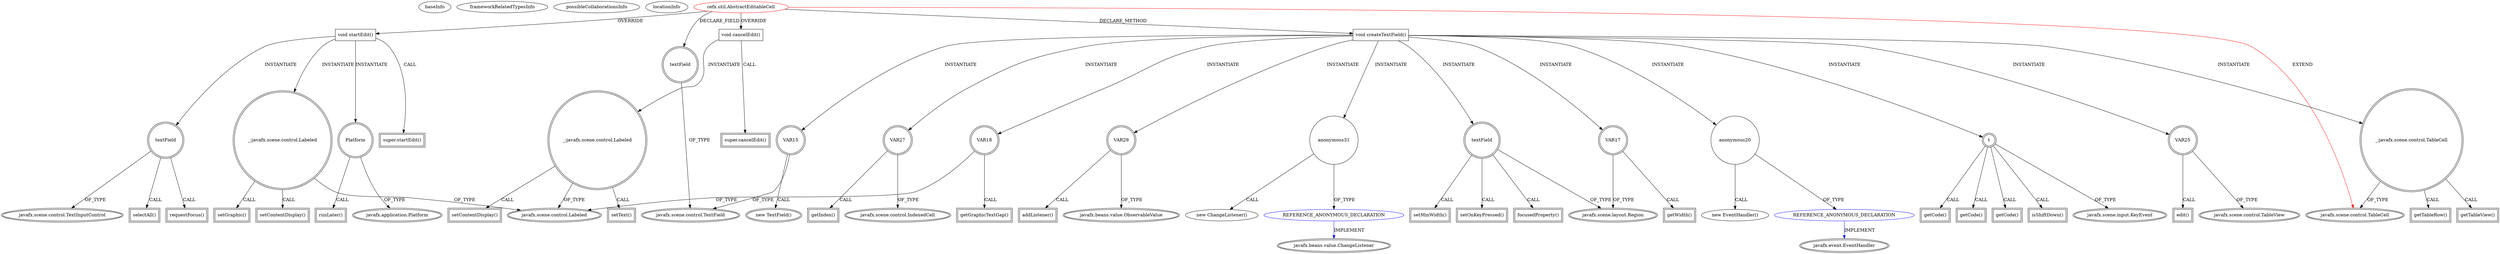 digraph {
baseInfo[graphId=2170,category="extension_graph",isAnonymous=false,possibleRelation=true]
frameworkRelatedTypesInfo[0="javafx.scene.control.TableCell"]
possibleCollaborationsInfo[0="2170~CLIENT_METHOD_DECLARATION-INSTANTIATION-~javafx.scene.control.TableCell ~javafx.event.EventHandler ~false~true",1="2170~CLIENT_METHOD_DECLARATION-INSTANTIATION-~javafx.scene.control.TableCell ~javafx.beans.value.ChangeListener ~false~true"]
locationInfo[projectName="bianconejo-CEFX",filePath="/bianconejo-CEFX/CEFX-master/src/cefx/util/AbstractEditableCell.java",contextSignature="AbstractEditableCell",graphId="2170"]
0[label="cefx.util.AbstractEditableCell",vertexType="ROOT_CLIENT_CLASS_DECLARATION",isFrameworkType=false,color=red]
1[label="javafx.scene.control.TableCell",vertexType="FRAMEWORK_CLASS_TYPE",isFrameworkType=true,peripheries=2]
2[label="textField",vertexType="FIELD_DECLARATION",isFrameworkType=true,peripheries=2,shape=circle]
3[label="javafx.scene.control.TextField",vertexType="FRAMEWORK_CLASS_TYPE",isFrameworkType=true,peripheries=2]
4[label="void startEdit()",vertexType="OVERRIDING_METHOD_DECLARATION",isFrameworkType=false,shape=box]
5[label="super.startEdit()",vertexType="SUPER_CALL",isFrameworkType=true,peripheries=2,shape=box]
6[label="_:javafx.scene.control.Labeled",vertexType="VARIABLE_EXPRESION",isFrameworkType=true,peripheries=2,shape=circle]
8[label="javafx.scene.control.Labeled",vertexType="FRAMEWORK_CLASS_TYPE",isFrameworkType=true,peripheries=2]
7[label="setGraphic()",vertexType="INSIDE_CALL",isFrameworkType=true,peripheries=2,shape=box]
10[label="setContentDisplay()",vertexType="INSIDE_CALL",isFrameworkType=true,peripheries=2,shape=box]
11[label="Platform",vertexType="VARIABLE_EXPRESION",isFrameworkType=true,peripheries=2,shape=circle]
13[label="javafx.application.Platform",vertexType="FRAMEWORK_CLASS_TYPE",isFrameworkType=true,peripheries=2]
12[label="runLater()",vertexType="INSIDE_CALL",isFrameworkType=true,peripheries=2,shape=box]
14[label="textField",vertexType="VARIABLE_EXPRESION",isFrameworkType=true,peripheries=2,shape=circle]
16[label="javafx.scene.control.TextInputControl",vertexType="FRAMEWORK_CLASS_TYPE",isFrameworkType=true,peripheries=2]
15[label="selectAll()",vertexType="INSIDE_CALL",isFrameworkType=true,peripheries=2,shape=box]
18[label="requestFocus()",vertexType="INSIDE_CALL",isFrameworkType=true,peripheries=2,shape=box]
19[label="void cancelEdit()",vertexType="OVERRIDING_METHOD_DECLARATION",isFrameworkType=false,shape=box]
20[label="super.cancelEdit()",vertexType="SUPER_CALL",isFrameworkType=true,peripheries=2,shape=box]
21[label="_:javafx.scene.control.Labeled",vertexType="VARIABLE_EXPRESION",isFrameworkType=true,peripheries=2,shape=circle]
22[label="setText()",vertexType="INSIDE_CALL",isFrameworkType=true,peripheries=2,shape=box]
25[label="setContentDisplay()",vertexType="INSIDE_CALL",isFrameworkType=true,peripheries=2,shape=box]
49[label="void createTextField()",vertexType="CLIENT_METHOD_DECLARATION",isFrameworkType=false,shape=box]
51[label="VAR15",vertexType="VARIABLE_EXPRESION",isFrameworkType=true,peripheries=2,shape=circle]
50[label="new TextField()",vertexType="CONSTRUCTOR_CALL",isFrameworkType=true,peripheries=2]
53[label="textField",vertexType="VARIABLE_EXPRESION",isFrameworkType=true,peripheries=2,shape=circle]
55[label="javafx.scene.layout.Region",vertexType="FRAMEWORK_CLASS_TYPE",isFrameworkType=true,peripheries=2]
54[label="setMinWidth()",vertexType="INSIDE_CALL",isFrameworkType=true,peripheries=2,shape=box]
56[label="VAR17",vertexType="VARIABLE_EXPRESION",isFrameworkType=true,peripheries=2,shape=circle]
57[label="getWidth()",vertexType="INSIDE_CALL",isFrameworkType=true,peripheries=2,shape=box]
59[label="VAR18",vertexType="VARIABLE_EXPRESION",isFrameworkType=true,peripheries=2,shape=circle]
60[label="getGraphicTextGap()",vertexType="INSIDE_CALL",isFrameworkType=true,peripheries=2,shape=box]
63[label="setOnKeyPressed()",vertexType="INSIDE_CALL",isFrameworkType=true,peripheries=2,shape=box]
65[label="anonymous20",vertexType="VARIABLE_EXPRESION",isFrameworkType=false,shape=circle]
66[label="REFERENCE_ANONYMOUS_DECLARATION",vertexType="REFERENCE_ANONYMOUS_DECLARATION",isFrameworkType=false,color=blue]
67[label="javafx.event.EventHandler",vertexType="FRAMEWORK_INTERFACE_TYPE",isFrameworkType=true,peripheries=2]
64[label="new EventHandler()",vertexType="CONSTRUCTOR_CALL",isFrameworkType=false]
68[label="t",vertexType="VARIABLE_EXPRESION",isFrameworkType=true,peripheries=2,shape=circle]
70[label="javafx.scene.input.KeyEvent",vertexType="FRAMEWORK_CLASS_TYPE",isFrameworkType=true,peripheries=2]
69[label="getCode()",vertexType="INSIDE_CALL",isFrameworkType=true,peripheries=2,shape=box]
72[label="getCode()",vertexType="INSIDE_CALL",isFrameworkType=true,peripheries=2,shape=box]
74[label="getCode()",vertexType="INSIDE_CALL",isFrameworkType=true,peripheries=2,shape=box]
76[label="isShiftDown()",vertexType="INSIDE_CALL",isFrameworkType=true,peripheries=2,shape=box]
77[label="VAR25",vertexType="VARIABLE_EXPRESION",isFrameworkType=true,peripheries=2,shape=circle]
79[label="javafx.scene.control.TableView",vertexType="FRAMEWORK_CLASS_TYPE",isFrameworkType=true,peripheries=2]
78[label="edit()",vertexType="INSIDE_CALL",isFrameworkType=true,peripheries=2,shape=box]
80[label="_:javafx.scene.control.TableCell",vertexType="VARIABLE_EXPRESION",isFrameworkType=true,peripheries=2,shape=circle]
81[label="getTableView()",vertexType="INSIDE_CALL",isFrameworkType=true,peripheries=2,shape=box]
83[label="VAR27",vertexType="VARIABLE_EXPRESION",isFrameworkType=true,peripheries=2,shape=circle]
85[label="javafx.scene.control.IndexedCell",vertexType="FRAMEWORK_CLASS_TYPE",isFrameworkType=true,peripheries=2]
84[label="getIndex()",vertexType="INSIDE_CALL",isFrameworkType=true,peripheries=2,shape=box]
87[label="getTableRow()",vertexType="INSIDE_CALL",isFrameworkType=true,peripheries=2,shape=box]
88[label="VAR29",vertexType="VARIABLE_EXPRESION",isFrameworkType=true,peripheries=2,shape=circle]
90[label="javafx.beans.value.ObservableValue",vertexType="FRAMEWORK_INTERFACE_TYPE",isFrameworkType=true,peripheries=2]
89[label="addListener()",vertexType="INSIDE_CALL",isFrameworkType=true,peripheries=2,shape=box]
92[label="focusedProperty()",vertexType="INSIDE_CALL",isFrameworkType=true,peripheries=2,shape=box]
94[label="anonymous31",vertexType="VARIABLE_EXPRESION",isFrameworkType=false,shape=circle]
95[label="REFERENCE_ANONYMOUS_DECLARATION",vertexType="REFERENCE_ANONYMOUS_DECLARATION",isFrameworkType=false,color=blue]
96[label="javafx.beans.value.ChangeListener",vertexType="FRAMEWORK_INTERFACE_TYPE",isFrameworkType=true,peripheries=2]
93[label="new ChangeListener()",vertexType="CONSTRUCTOR_CALL",isFrameworkType=false]
0->1[label="EXTEND",color=red]
0->2[label="DECLARE_FIELD"]
2->3[label="OF_TYPE"]
0->4[label="OVERRIDE"]
4->5[label="CALL"]
4->6[label="INSTANTIATE"]
6->8[label="OF_TYPE"]
6->7[label="CALL"]
6->10[label="CALL"]
4->11[label="INSTANTIATE"]
11->13[label="OF_TYPE"]
11->12[label="CALL"]
4->14[label="INSTANTIATE"]
14->16[label="OF_TYPE"]
14->15[label="CALL"]
14->18[label="CALL"]
0->19[label="OVERRIDE"]
19->20[label="CALL"]
19->21[label="INSTANTIATE"]
21->8[label="OF_TYPE"]
21->22[label="CALL"]
21->25[label="CALL"]
0->49[label="DECLARE_METHOD"]
49->51[label="INSTANTIATE"]
51->3[label="OF_TYPE"]
51->50[label="CALL"]
49->53[label="INSTANTIATE"]
53->55[label="OF_TYPE"]
53->54[label="CALL"]
49->56[label="INSTANTIATE"]
56->55[label="OF_TYPE"]
56->57[label="CALL"]
49->59[label="INSTANTIATE"]
59->8[label="OF_TYPE"]
59->60[label="CALL"]
53->63[label="CALL"]
49->65[label="INSTANTIATE"]
66->67[label="IMPLEMENT",color=blue]
65->66[label="OF_TYPE"]
65->64[label="CALL"]
49->68[label="INSTANTIATE"]
68->70[label="OF_TYPE"]
68->69[label="CALL"]
68->72[label="CALL"]
68->74[label="CALL"]
68->76[label="CALL"]
49->77[label="INSTANTIATE"]
77->79[label="OF_TYPE"]
77->78[label="CALL"]
49->80[label="INSTANTIATE"]
80->1[label="OF_TYPE"]
80->81[label="CALL"]
49->83[label="INSTANTIATE"]
83->85[label="OF_TYPE"]
83->84[label="CALL"]
80->87[label="CALL"]
49->88[label="INSTANTIATE"]
88->90[label="OF_TYPE"]
88->89[label="CALL"]
53->92[label="CALL"]
49->94[label="INSTANTIATE"]
95->96[label="IMPLEMENT",color=blue]
94->95[label="OF_TYPE"]
94->93[label="CALL"]
}
